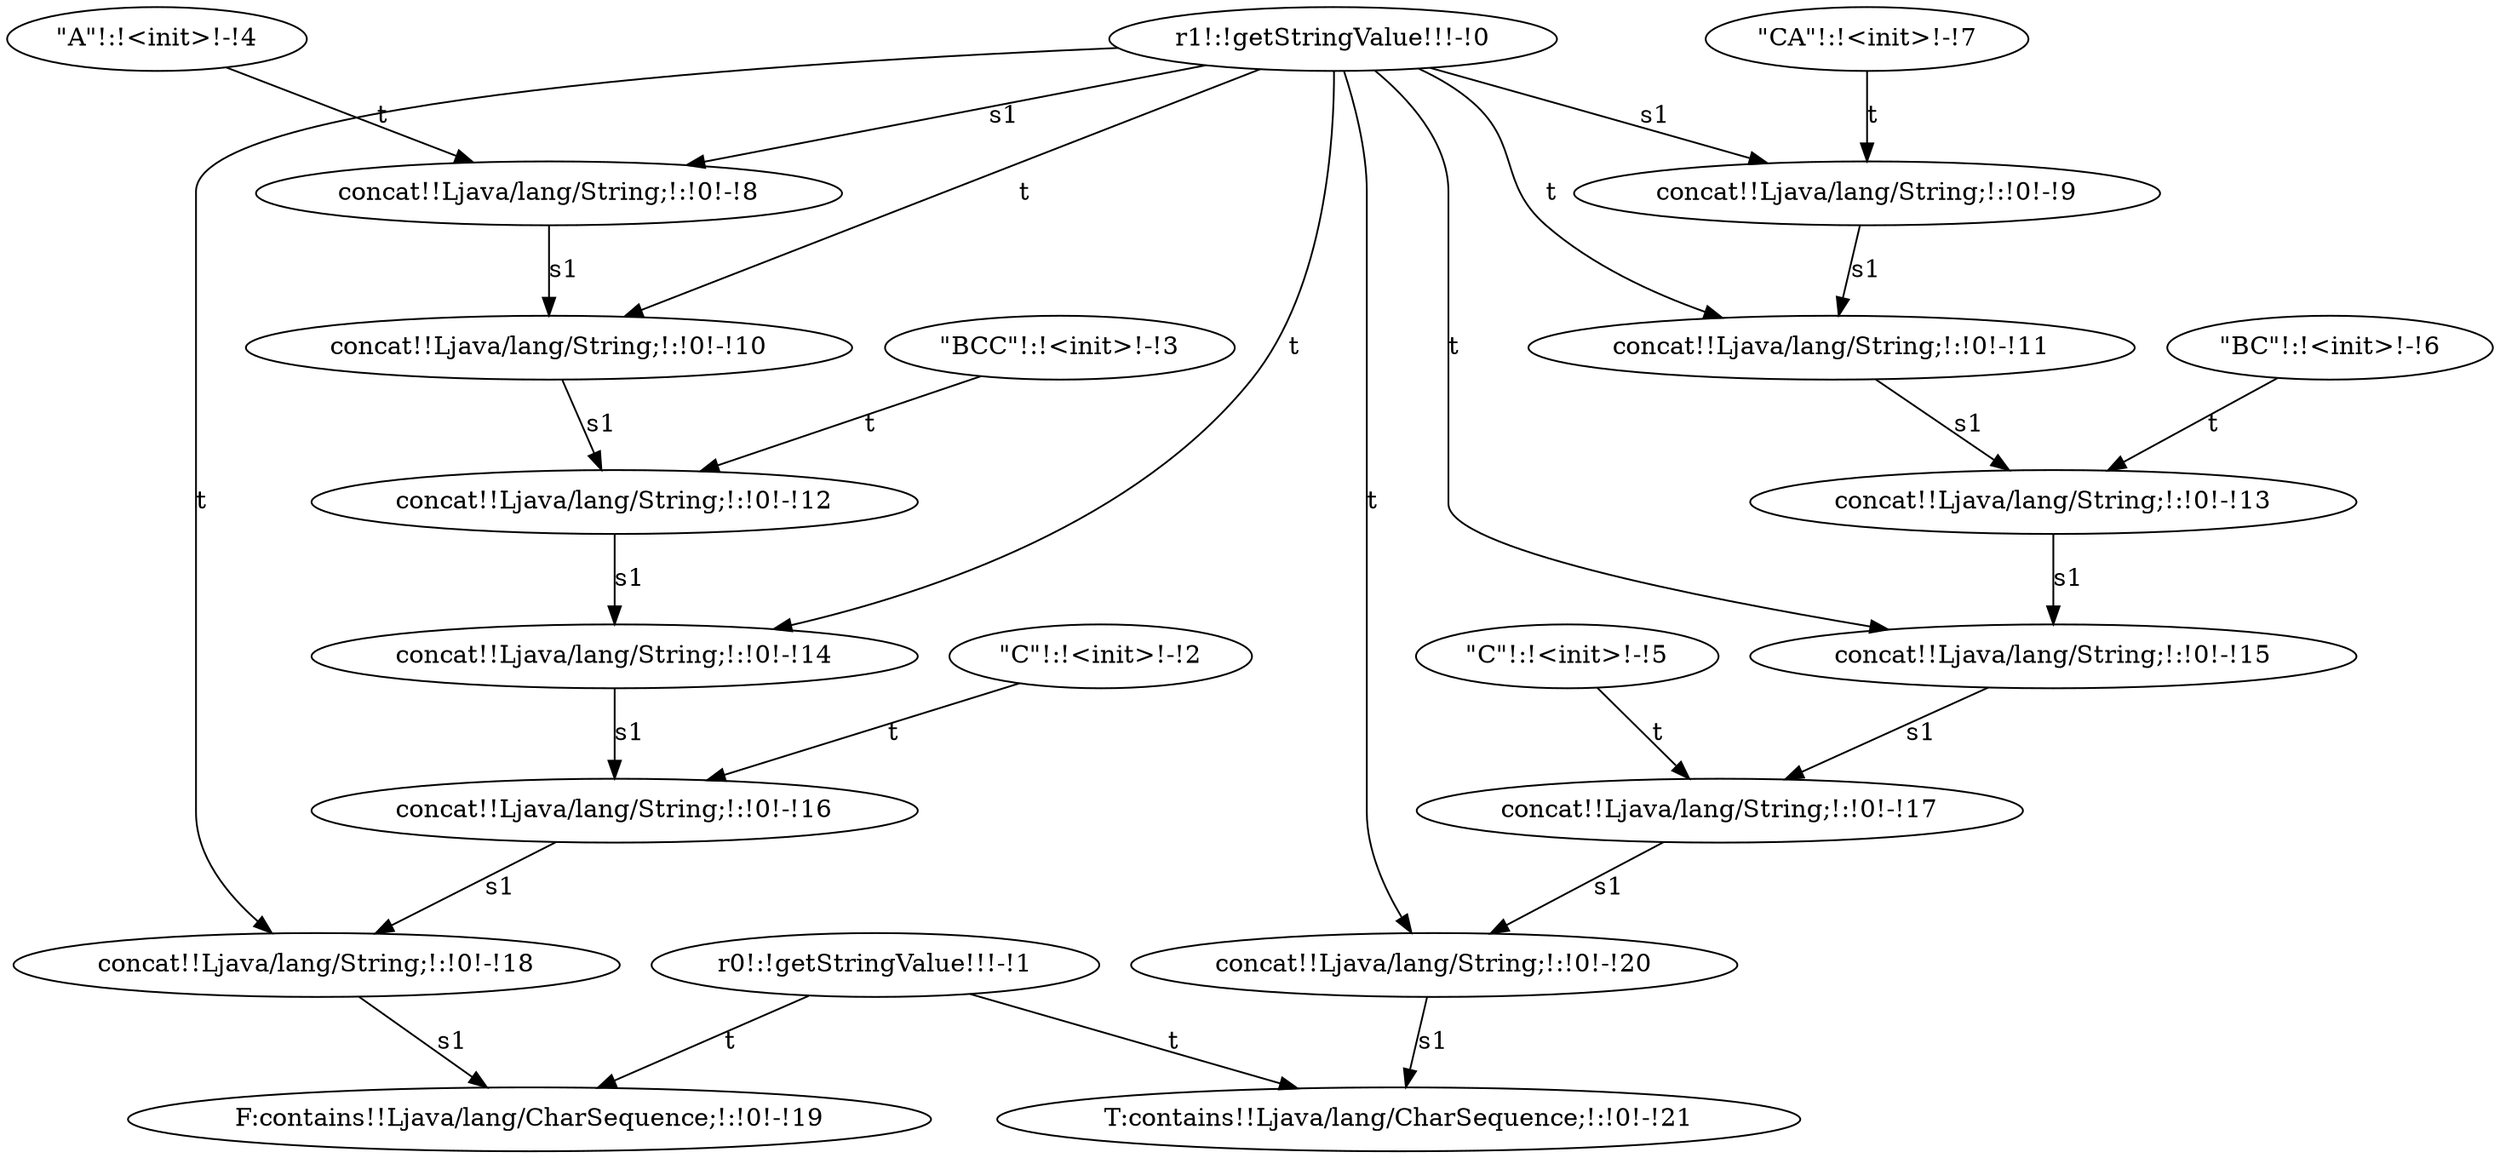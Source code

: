 digraph G {
  10 [ label="concat!!Ljava/lang/String;!:!0!-!10" ];
  0 [ label="r1!:!getStringValue!!!-!0" ];
  14 [ label="concat!!Ljava/lang/String;!:!0!-!14" ];
  7 [ label="\"CA\"!:!<init>!-!7" ];
  8 [ label="concat!!Ljava/lang/String;!:!0!-!8" ];
  18 [ label="concat!!Ljava/lang/String;!:!0!-!18" ];
  2 [ label="\"C\"!:!<init>!-!2" ];
  3 [ label="\"BCC\"!:!<init>!-!3" ];
  19 [ label="F:contains!!Ljava/lang/CharSequence;!:!0!-!19" ];
  12 [ label="concat!!Ljava/lang/String;!:!0!-!12" ];
  4 [ label="\"A\"!:!<init>!-!4" ];
  16 [ label="concat!!Ljava/lang/String;!:!0!-!16" ];
  9 [ label="concat!!Ljava/lang/String;!:!0!-!9" ];
  5 [ label="\"C\"!:!<init>!-!5" ];
  21 [ label="T:contains!!Ljava/lang/CharSequence;!:!0!-!21" ];
  13 [ label="concat!!Ljava/lang/String;!:!0!-!13" ];
  1 [ label="r0!:!getStringValue!!!-!1" ];
  15 [ label="concat!!Ljava/lang/String;!:!0!-!15" ];
  11 [ label="concat!!Ljava/lang/String;!:!0!-!11" ];
  6 [ label="\"BC\"!:!<init>!-!6" ];
  20 [ label="concat!!Ljava/lang/String;!:!0!-!20" ];
  17 [ label="concat!!Ljava/lang/String;!:!0!-!17" ];
  0 -> 18 [ label="t" ];
  16 -> 18 [ label="s1" ];
  1 -> 19 [ label="t" ];
  18 -> 19 [ label="s1" ];
  0 -> 20 [ label="t" ];
  17 -> 20 [ label="s1" ];
  1 -> 21 [ label="t" ];
  20 -> 21 [ label="s1" ];
  2 -> 16 [ label="t" ];
  14 -> 16 [ label="s1" ];
  0 -> 14 [ label="t" ];
  12 -> 14 [ label="s1" ];
  3 -> 12 [ label="t" ];
  10 -> 12 [ label="s1" ];
  0 -> 10 [ label="t" ];
  8 -> 10 [ label="s1" ];
  4 -> 8 [ label="t" ];
  0 -> 8 [ label="s1" ];
  5 -> 17 [ label="t" ];
  15 -> 17 [ label="s1" ];
  0 -> 15 [ label="t" ];
  13 -> 15 [ label="s1" ];
  6 -> 13 [ label="t" ];
  11 -> 13 [ label="s1" ];
  0 -> 11 [ label="t" ];
  9 -> 11 [ label="s1" ];
  7 -> 9 [ label="t" ];
  0 -> 9 [ label="s1" ];
}
